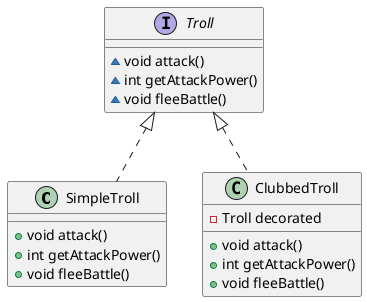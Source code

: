@startuml
class SimpleTroll {
+ void attack()
+ int getAttackPower()
+ void fleeBattle()
}
class ClubbedTroll {
- Troll decorated
+ void attack()
+ int getAttackPower()
+ void fleeBattle()
}
interface Troll {
~ void attack()
~ int getAttackPower()
~ void fleeBattle()
}


Troll <|.. SimpleTroll
Troll <|.. ClubbedTroll
@enduml